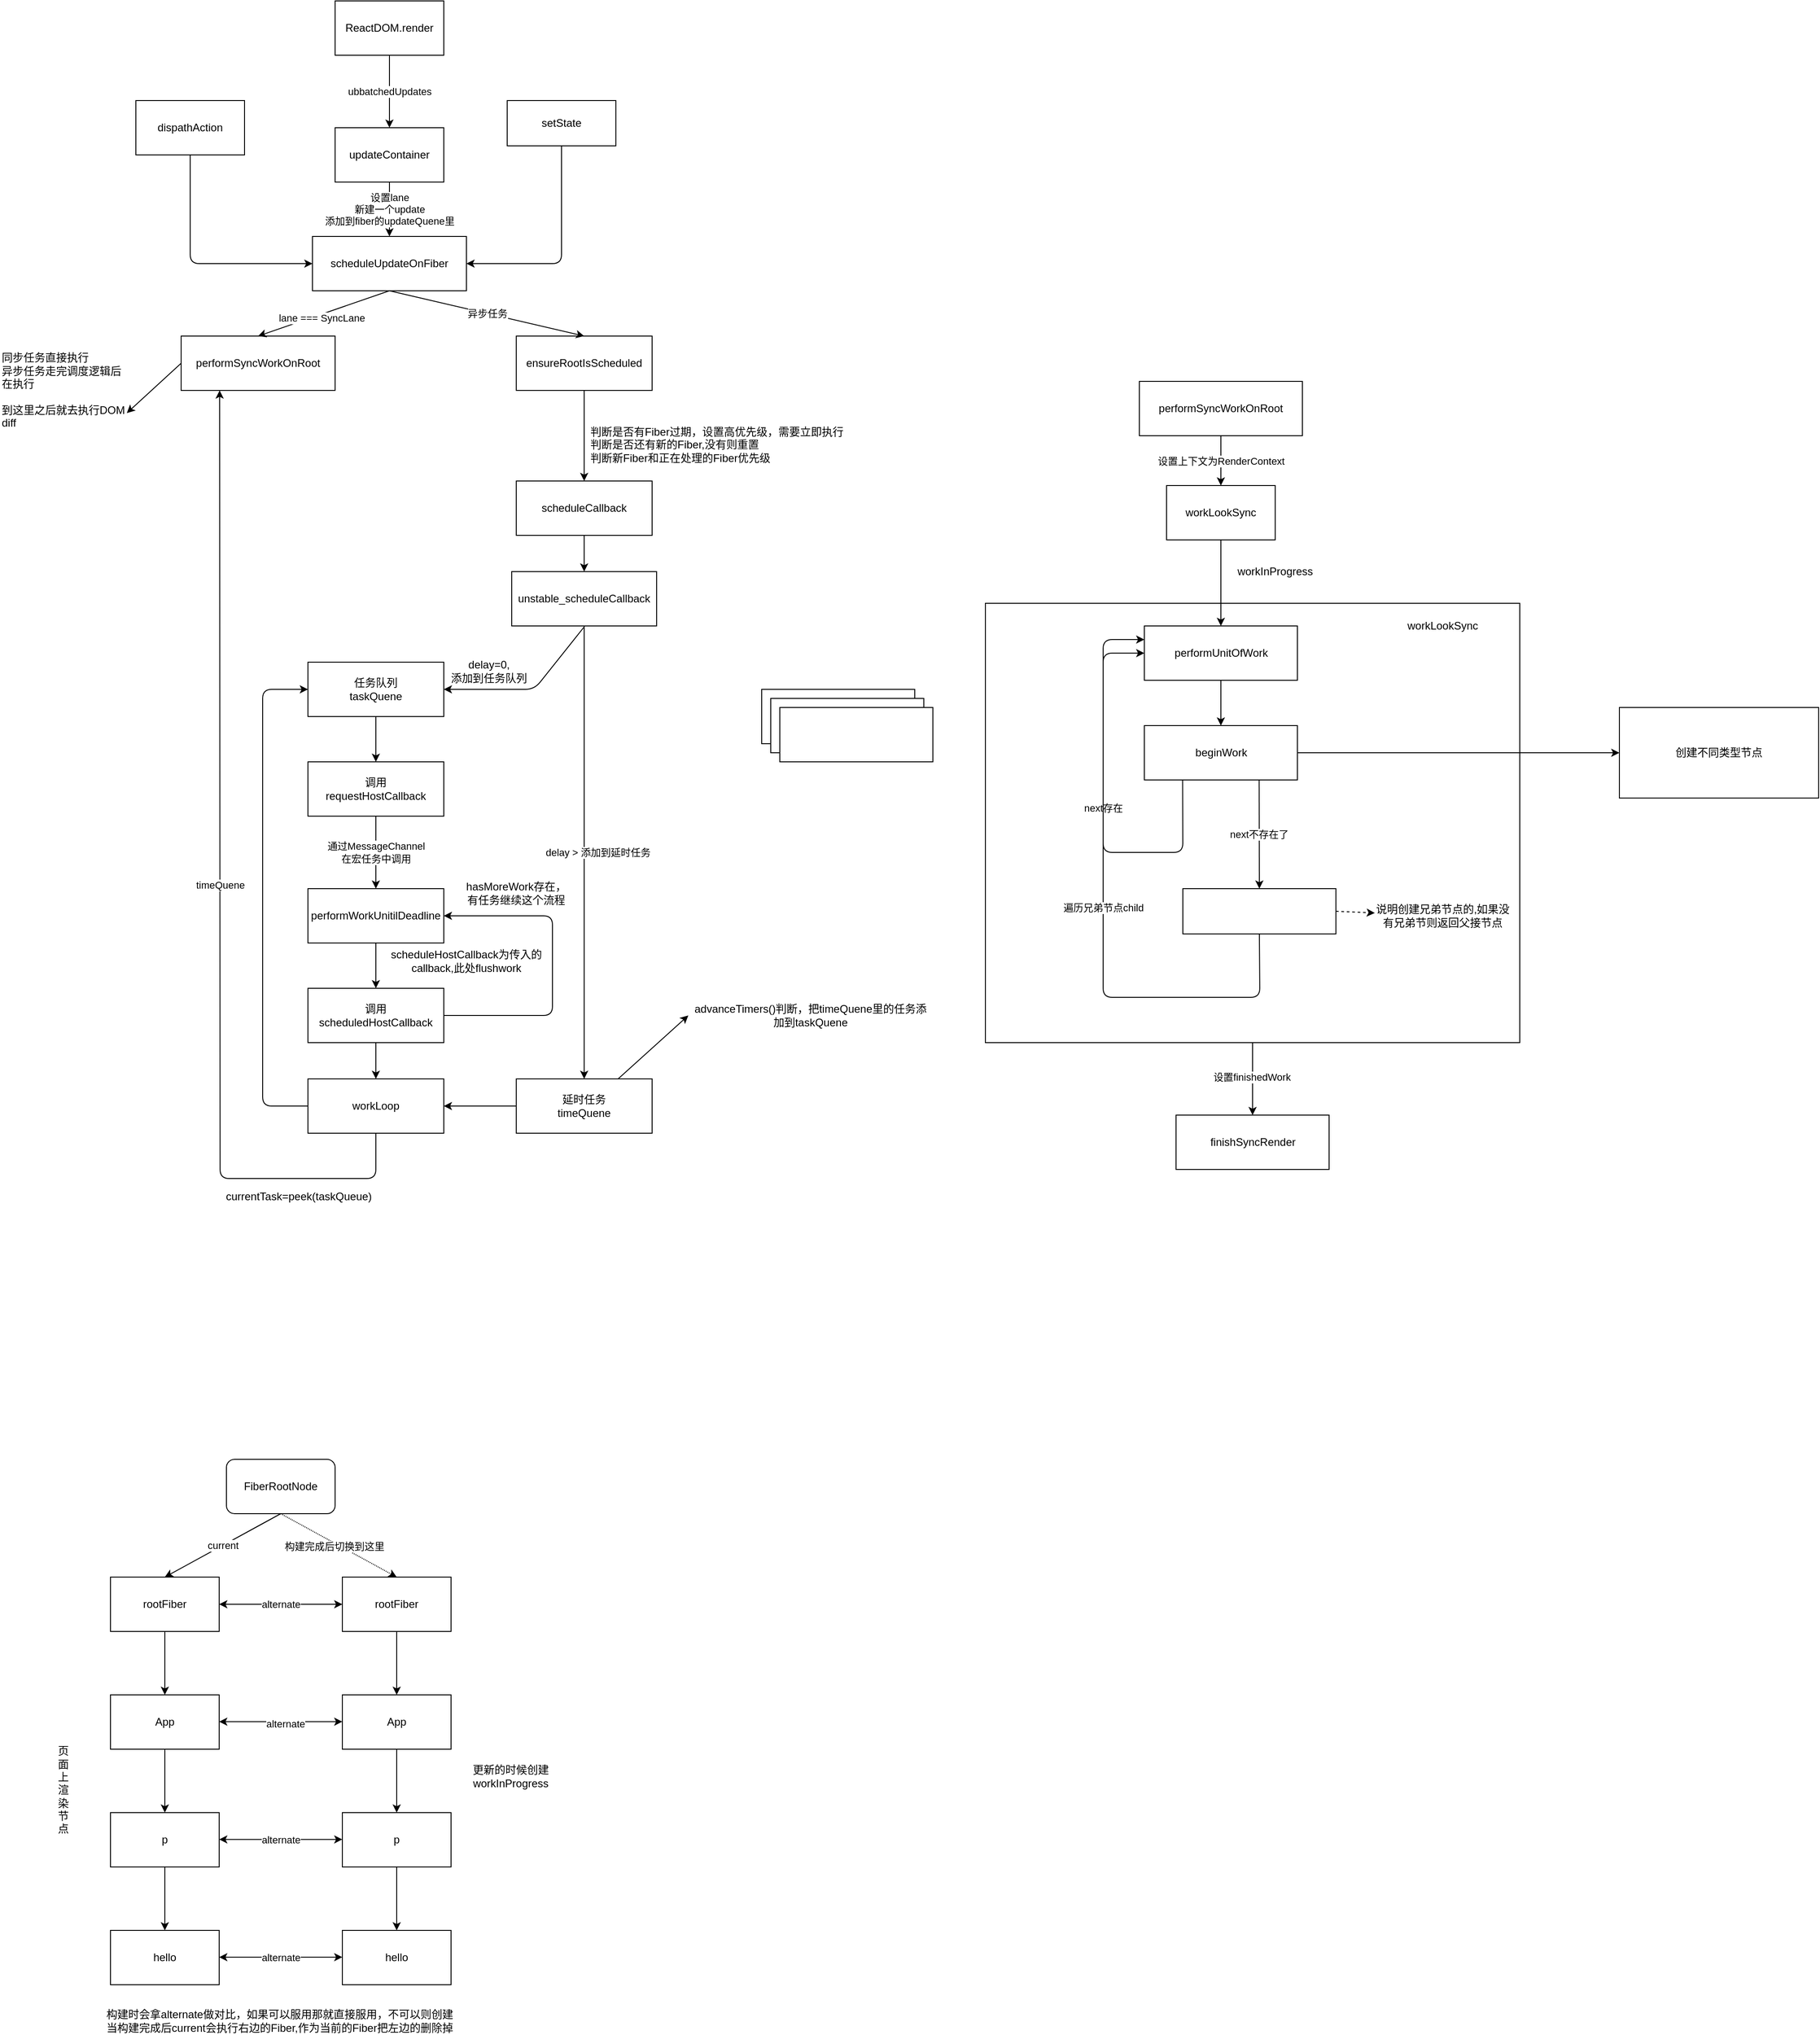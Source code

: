 <mxfile>
    <diagram id="GaLHojAk8yi6TXdrXlnM" name="第 1 页">
        <mxGraphModel dx="732" dy="830" grid="1" gridSize="10" guides="1" tooltips="1" connect="1" arrows="1" fold="1" page="1" pageScale="1" pageWidth="827" pageHeight="1169" math="0" shadow="0">
            <root>
                <mxCell id="0"/>
                <mxCell id="1" parent="0"/>
                <mxCell id="2" value="ubbatchedUpdates" style="edgeStyle=none;html=1;exitX=0.5;exitY=1;exitDx=0;exitDy=0;" parent="1" source="3" target="14" edge="1">
                    <mxGeometry relative="1" as="geometry"/>
                </mxCell>
                <mxCell id="3" value="ReactDOM.render" style="rounded=0;whiteSpace=wrap;html=1;" parent="1" vertex="1">
                    <mxGeometry x="662" y="70" width="120" height="60" as="geometry"/>
                </mxCell>
                <mxCell id="4" style="edgeStyle=none;html=1;exitX=0;exitY=0.5;exitDx=0;exitDy=0;entryX=1;entryY=0.75;entryDx=0;entryDy=0;" parent="1" source="5" target="28" edge="1">
                    <mxGeometry relative="1" as="geometry"/>
                </mxCell>
                <mxCell id="5" value="performSyncWorkOnRoot" style="rounded=0;whiteSpace=wrap;html=1;" parent="1" vertex="1">
                    <mxGeometry x="492" y="440" width="170" height="60" as="geometry"/>
                </mxCell>
                <mxCell id="6" value="dispathAction" style="rounded=0;whiteSpace=wrap;html=1;" parent="1" vertex="1">
                    <mxGeometry x="442" y="180" width="120" height="60" as="geometry"/>
                </mxCell>
                <mxCell id="7" style="edgeStyle=none;html=1;exitX=0.5;exitY=1;exitDx=0;exitDy=0;entryX=0.5;entryY=0;entryDx=0;entryDy=0;" parent="1" source="8" target="21" edge="1">
                    <mxGeometry relative="1" as="geometry"/>
                </mxCell>
                <mxCell id="8" value="ensureRootIsScheduled" style="rounded=0;whiteSpace=wrap;html=1;" parent="1" vertex="1">
                    <mxGeometry x="862" y="440" width="150" height="60" as="geometry"/>
                </mxCell>
                <mxCell id="9" style="edgeStyle=none;html=1;exitX=0.5;exitY=1;exitDx=0;exitDy=0;entryX=0.5;entryY=0;entryDx=0;entryDy=0;" parent="1" source="12" target="5" edge="1">
                    <mxGeometry relative="1" as="geometry"/>
                </mxCell>
                <mxCell id="10" value="lane === SyncLane" style="edgeLabel;html=1;align=center;verticalAlign=middle;resizable=0;points=[];" parent="9" vertex="1" connectable="0">
                    <mxGeometry x="0.048" y="4" relative="1" as="geometry">
                        <mxPoint as="offset"/>
                    </mxGeometry>
                </mxCell>
                <mxCell id="11" value="异步任务" style="edgeStyle=none;html=1;exitX=0.5;exitY=1;exitDx=0;exitDy=0;entryX=0.5;entryY=0;entryDx=0;entryDy=0;" parent="1" source="12" target="8" edge="1">
                    <mxGeometry relative="1" as="geometry">
                        <Array as="points"/>
                    </mxGeometry>
                </mxCell>
                <mxCell id="12" value="scheduleUpdateOnFiber" style="rounded=0;whiteSpace=wrap;html=1;" parent="1" vertex="1">
                    <mxGeometry x="637" y="330" width="170" height="60" as="geometry"/>
                </mxCell>
                <mxCell id="13" value="设置lane&lt;br&gt;新建一个update&lt;br&gt;添加到fiber的updateQuene里" style="edgeStyle=none;html=1;exitX=0.5;exitY=1;exitDx=0;exitDy=0;entryX=0.5;entryY=0;entryDx=0;entryDy=0;" parent="1" source="14" target="12" edge="1">
                    <mxGeometry relative="1" as="geometry"/>
                </mxCell>
                <mxCell id="14" value="updateContainer" style="rounded=0;whiteSpace=wrap;html=1;" parent="1" vertex="1">
                    <mxGeometry x="662" y="210" width="120" height="60" as="geometry"/>
                </mxCell>
                <mxCell id="15" style="edgeStyle=none;html=1;exitX=0.5;exitY=1;exitDx=0;exitDy=0;entryX=1;entryY=0.5;entryDx=0;entryDy=0;" parent="1" source="16" target="12" edge="1">
                    <mxGeometry relative="1" as="geometry">
                        <Array as="points">
                            <mxPoint x="912" y="360"/>
                        </Array>
                    </mxGeometry>
                </mxCell>
                <mxCell id="16" value="setState" style="rounded=0;whiteSpace=wrap;html=1;" parent="1" vertex="1">
                    <mxGeometry x="852" y="180" width="120" height="50" as="geometry"/>
                </mxCell>
                <mxCell id="17" value="" style="endArrow=classic;html=1;exitX=0.5;exitY=1;exitDx=0;exitDy=0;entryX=0;entryY=0.5;entryDx=0;entryDy=0;" parent="1" source="6" target="12" edge="1">
                    <mxGeometry width="50" height="50" relative="1" as="geometry">
                        <mxPoint x="742" y="410" as="sourcePoint"/>
                        <mxPoint x="792" y="360" as="targetPoint"/>
                        <Array as="points">
                            <mxPoint x="502" y="360"/>
                        </Array>
                    </mxGeometry>
                </mxCell>
                <mxCell id="18" value="delay &amp;gt; 添加到延时任务" style="edgeStyle=none;html=1;exitX=0.5;exitY=1;exitDx=0;exitDy=0;entryX=0.5;entryY=0;entryDx=0;entryDy=0;" parent="1" source="19" target="27" edge="1">
                    <mxGeometry y="15" relative="1" as="geometry">
                        <mxPoint as="offset"/>
                    </mxGeometry>
                </mxCell>
                <mxCell id="19" value="unstable_scheduleCallback" style="rounded=0;whiteSpace=wrap;html=1;" parent="1" vertex="1">
                    <mxGeometry x="857" y="700" width="160" height="60" as="geometry"/>
                </mxCell>
                <mxCell id="20" style="edgeStyle=none;html=1;exitX=0.5;exitY=1;exitDx=0;exitDy=0;entryX=0.5;entryY=0;entryDx=0;entryDy=0;" parent="1" source="21" target="19" edge="1">
                    <mxGeometry relative="1" as="geometry"/>
                </mxCell>
                <mxCell id="21" value="scheduleCallback" style="rounded=0;whiteSpace=wrap;html=1;" parent="1" vertex="1">
                    <mxGeometry x="862" y="600" width="150" height="60" as="geometry"/>
                </mxCell>
                <mxCell id="22" value="判断是否有Fiber过期，设置高优先级，需要立即执行&lt;br&gt;判断是否还有新的Fiber,没有则重置&lt;br&gt;判断新Fiber和正在处理的Fiber优先级" style="text;html=1;strokeColor=none;fillColor=none;align=left;verticalAlign=middle;whiteSpace=wrap;rounded=0;" parent="1" vertex="1">
                    <mxGeometry x="942" y="540" width="360" height="40" as="geometry"/>
                </mxCell>
                <mxCell id="23" style="edgeStyle=none;html=1;exitX=0.5;exitY=1;exitDx=0;exitDy=0;entryX=0.5;entryY=0;entryDx=0;entryDy=0;" parent="1" source="24" target="32" edge="1">
                    <mxGeometry relative="1" as="geometry"/>
                </mxCell>
                <mxCell id="24" value="任务队列&lt;br&gt;taskQuene" style="rounded=0;whiteSpace=wrap;html=1;" parent="1" vertex="1">
                    <mxGeometry x="632" y="800" width="150" height="60" as="geometry"/>
                </mxCell>
                <mxCell id="25" style="edgeStyle=none;html=1;exitX=0;exitY=0.5;exitDx=0;exitDy=0;entryX=1;entryY=0.5;entryDx=0;entryDy=0;" parent="1" source="27" target="40" edge="1">
                    <mxGeometry relative="1" as="geometry"/>
                </mxCell>
                <mxCell id="26" style="edgeStyle=none;html=1;exitX=0.75;exitY=0;exitDx=0;exitDy=0;" parent="1" source="27" edge="1">
                    <mxGeometry relative="1" as="geometry">
                        <mxPoint x="1052" y="1190" as="targetPoint"/>
                    </mxGeometry>
                </mxCell>
                <mxCell id="27" value="延时任务&lt;br&gt;timeQuene" style="rounded=0;whiteSpace=wrap;html=1;" parent="1" vertex="1">
                    <mxGeometry x="862" y="1260" width="150" height="60" as="geometry"/>
                </mxCell>
                <mxCell id="28" value="同步任务直接执行&lt;br&gt;异步任务走完调度逻辑后在执行&lt;br&gt;&lt;br&gt;到这里之后就去执行DOM diff" style="text;html=1;strokeColor=none;fillColor=none;align=left;verticalAlign=middle;whiteSpace=wrap;rounded=0;" parent="1" vertex="1">
                    <mxGeometry x="292" y="450" width="140" height="100" as="geometry"/>
                </mxCell>
                <mxCell id="29" value="" style="endArrow=classic;html=1;entryX=1;entryY=0.5;entryDx=0;entryDy=0;" parent="1" target="24" edge="1">
                    <mxGeometry width="50" height="50" relative="1" as="geometry">
                        <mxPoint x="937" y="761" as="sourcePoint"/>
                        <mxPoint x="1002" y="750" as="targetPoint"/>
                        <Array as="points">
                            <mxPoint x="882" y="830"/>
                        </Array>
                    </mxGeometry>
                </mxCell>
                <mxCell id="30" value="delay=0,&lt;br&gt;添加到任务队列" style="text;html=1;strokeColor=none;fillColor=none;align=center;verticalAlign=middle;whiteSpace=wrap;rounded=0;" parent="1" vertex="1">
                    <mxGeometry x="782" y="800" width="100" height="20" as="geometry"/>
                </mxCell>
                <mxCell id="31" value="通过MessageChannel&lt;br&gt;在宏任务中调用" style="edgeStyle=none;html=1;exitX=0.5;exitY=1;exitDx=0;exitDy=0;entryX=0.5;entryY=0;entryDx=0;entryDy=0;" parent="1" source="32" target="37" edge="1">
                    <mxGeometry relative="1" as="geometry">
                        <Array as="points"/>
                    </mxGeometry>
                </mxCell>
                <mxCell id="32" value="调用&lt;br&gt;requestHostCallback" style="rounded=0;whiteSpace=wrap;html=1;" parent="1" vertex="1">
                    <mxGeometry x="632" y="910" width="150" height="60" as="geometry"/>
                </mxCell>
                <mxCell id="33" style="edgeStyle=none;html=1;exitX=0.5;exitY=1;exitDx=0;exitDy=0;entryX=0.5;entryY=0;entryDx=0;entryDy=0;" parent="1" source="35" target="40" edge="1">
                    <mxGeometry relative="1" as="geometry"/>
                </mxCell>
                <mxCell id="34" style="edgeStyle=none;html=1;exitX=1;exitY=0.5;exitDx=0;exitDy=0;entryX=1;entryY=0.5;entryDx=0;entryDy=0;" parent="1" source="35" target="37" edge="1">
                    <mxGeometry relative="1" as="geometry">
                        <mxPoint x="892" y="1060" as="targetPoint"/>
                        <Array as="points">
                            <mxPoint x="902" y="1190"/>
                            <mxPoint x="902" y="1080"/>
                        </Array>
                    </mxGeometry>
                </mxCell>
                <mxCell id="35" value="调用&lt;br&gt;scheduledHostCallback" style="rounded=0;whiteSpace=wrap;html=1;" parent="1" vertex="1">
                    <mxGeometry x="632" y="1160" width="150" height="60" as="geometry"/>
                </mxCell>
                <mxCell id="36" style="edgeStyle=none;html=1;exitX=0.5;exitY=1;exitDx=0;exitDy=0;entryX=0.5;entryY=0;entryDx=0;entryDy=0;" parent="1" source="37" target="35" edge="1">
                    <mxGeometry relative="1" as="geometry"/>
                </mxCell>
                <mxCell id="37" value="performWorkUnitilDeadline" style="rounded=0;whiteSpace=wrap;html=1;" parent="1" vertex="1">
                    <mxGeometry x="632" y="1050" width="150" height="60" as="geometry"/>
                </mxCell>
                <mxCell id="38" value="timeQuene" style="edgeStyle=none;html=1;exitX=0.5;exitY=1;exitDx=0;exitDy=0;entryX=0.25;entryY=1;entryDx=0;entryDy=0;" parent="1" source="40" target="5" edge="1">
                    <mxGeometry relative="1" as="geometry">
                        <mxPoint x="442" y="1000" as="targetPoint"/>
                        <Array as="points">
                            <mxPoint x="707" y="1370"/>
                            <mxPoint x="535" y="1370"/>
                        </Array>
                    </mxGeometry>
                </mxCell>
                <mxCell id="39" style="edgeStyle=none;html=1;exitX=0;exitY=0.5;exitDx=0;exitDy=0;entryX=0;entryY=0.5;entryDx=0;entryDy=0;" parent="1" source="40" target="24" edge="1">
                    <mxGeometry relative="1" as="geometry">
                        <Array as="points">
                            <mxPoint x="582" y="1290"/>
                            <mxPoint x="582" y="1060"/>
                            <mxPoint x="582" y="830"/>
                        </Array>
                    </mxGeometry>
                </mxCell>
                <mxCell id="40" value="workLoop" style="rounded=0;whiteSpace=wrap;html=1;" parent="1" vertex="1">
                    <mxGeometry x="632" y="1260" width="150" height="60" as="geometry"/>
                </mxCell>
                <mxCell id="41" value="scheduleHostCallback为传入的callback,此处flushwork" style="text;html=1;strokeColor=none;fillColor=none;align=center;verticalAlign=middle;whiteSpace=wrap;rounded=0;" parent="1" vertex="1">
                    <mxGeometry x="712" y="1120" width="190" height="20" as="geometry"/>
                </mxCell>
                <mxCell id="42" value="currentTask=peek(taskQueue)" style="text;html=1;strokeColor=none;fillColor=none;align=center;verticalAlign=middle;whiteSpace=wrap;rounded=0;" parent="1" vertex="1">
                    <mxGeometry x="522" y="1380" width="200" height="20" as="geometry"/>
                </mxCell>
                <mxCell id="43" value="advanceTimers()判断，把timeQuene里的任务添加到taskQuene" style="text;html=1;strokeColor=none;fillColor=none;align=center;verticalAlign=middle;whiteSpace=wrap;rounded=0;" parent="1" vertex="1">
                    <mxGeometry x="1052" y="1155" width="270" height="70" as="geometry"/>
                </mxCell>
                <mxCell id="44" value="hasMoreWork存在，有任务继续这个流程" style="text;html=1;strokeColor=none;fillColor=none;align=center;verticalAlign=middle;whiteSpace=wrap;rounded=0;" parent="1" vertex="1">
                    <mxGeometry x="802" y="1040" width="120" height="30" as="geometry"/>
                </mxCell>
                <mxCell id="70" style="edgeStyle=none;html=1;exitX=0.5;exitY=1;exitDx=0;exitDy=0;entryX=0.5;entryY=0;entryDx=0;entryDy=0;" parent="1" source="45" target="65" edge="1">
                    <mxGeometry relative="1" as="geometry"/>
                </mxCell>
                <mxCell id="45" value="p" style="rounded=0;whiteSpace=wrap;html=1;" parent="1" vertex="1">
                    <mxGeometry x="670" y="2070" width="120" height="60" as="geometry"/>
                </mxCell>
                <mxCell id="69" style="edgeStyle=none;html=1;exitX=0.5;exitY=1;exitDx=0;exitDy=0;" parent="1" source="46" target="66" edge="1">
                    <mxGeometry relative="1" as="geometry"/>
                </mxCell>
                <mxCell id="46" value="p" style="rounded=0;whiteSpace=wrap;html=1;" parent="1" vertex="1">
                    <mxGeometry x="414" y="2070" width="120" height="60" as="geometry"/>
                </mxCell>
                <mxCell id="64" style="edgeStyle=none;html=1;exitX=0.5;exitY=1;exitDx=0;exitDy=0;entryX=0.5;entryY=0;entryDx=0;entryDy=0;" parent="1" source="47" target="45" edge="1">
                    <mxGeometry relative="1" as="geometry"/>
                </mxCell>
                <mxCell id="47" value="App" style="rounded=0;whiteSpace=wrap;html=1;" parent="1" vertex="1">
                    <mxGeometry x="670" y="1940" width="120" height="60" as="geometry"/>
                </mxCell>
                <mxCell id="63" style="edgeStyle=none;html=1;exitX=0.5;exitY=1;exitDx=0;exitDy=0;entryX=0.5;entryY=0;entryDx=0;entryDy=0;" parent="1" source="48" target="46" edge="1">
                    <mxGeometry relative="1" as="geometry"/>
                </mxCell>
                <mxCell id="48" value="App" style="rounded=0;whiteSpace=wrap;html=1;" parent="1" vertex="1">
                    <mxGeometry x="414" y="1940" width="120" height="60" as="geometry"/>
                </mxCell>
                <mxCell id="59" style="edgeStyle=none;html=1;exitX=0.5;exitY=1;exitDx=0;exitDy=0;entryX=0.5;entryY=0;entryDx=0;entryDy=0;" parent="1" source="49" target="48" edge="1">
                    <mxGeometry relative="1" as="geometry"/>
                </mxCell>
                <mxCell id="49" value="rootFiber" style="rounded=0;whiteSpace=wrap;html=1;" parent="1" vertex="1">
                    <mxGeometry x="414" y="1810" width="120" height="60" as="geometry"/>
                </mxCell>
                <mxCell id="61" style="edgeStyle=none;html=1;exitX=0.5;exitY=1;exitDx=0;exitDy=0;entryX=0.5;entryY=0;entryDx=0;entryDy=0;" parent="1" source="50" target="47" edge="1">
                    <mxGeometry relative="1" as="geometry">
                        <mxPoint x="730" y="1930" as="targetPoint"/>
                    </mxGeometry>
                </mxCell>
                <mxCell id="50" value="rootFiber" style="rounded=0;whiteSpace=wrap;html=1;" parent="1" vertex="1">
                    <mxGeometry x="670" y="1810" width="120" height="60" as="geometry"/>
                </mxCell>
                <mxCell id="54" value="alternate" style="endArrow=classic;startArrow=classic;html=1;entryX=0;entryY=0.5;entryDx=0;entryDy=0;exitX=1;exitY=0.5;exitDx=0;exitDy=0;" parent="1" source="49" target="50" edge="1">
                    <mxGeometry width="50" height="50" relative="1" as="geometry">
                        <mxPoint x="534" y="1840" as="sourcePoint"/>
                        <mxPoint x="584" y="1810" as="targetPoint"/>
                        <Array as="points">
                            <mxPoint x="534" y="1840"/>
                        </Array>
                    </mxGeometry>
                </mxCell>
                <mxCell id="55" value="alternate" style="endArrow=classic;startArrow=classic;html=1;entryX=0;entryY=0.5;entryDx=0;entryDy=0;exitX=1;exitY=0.5;exitDx=0;exitDy=0;" parent="1" edge="1">
                    <mxGeometry width="50" height="50" relative="1" as="geometry">
                        <mxPoint x="534" y="2099.58" as="sourcePoint"/>
                        <mxPoint x="670" y="2099.58" as="targetPoint"/>
                        <Array as="points">
                            <mxPoint x="534" y="2099.58"/>
                        </Array>
                    </mxGeometry>
                </mxCell>
                <mxCell id="56" value="" style="endArrow=classic;startArrow=classic;html=1;entryX=0;entryY=0.5;entryDx=0;entryDy=0;exitX=1;exitY=0.5;exitDx=0;exitDy=0;" parent="1" edge="1">
                    <mxGeometry width="50" height="50" relative="1" as="geometry">
                        <mxPoint x="534" y="1969.58" as="sourcePoint"/>
                        <mxPoint x="670" y="1969.58" as="targetPoint"/>
                        <Array as="points">
                            <mxPoint x="534" y="1969.58"/>
                        </Array>
                    </mxGeometry>
                </mxCell>
                <mxCell id="71" value="alternate" style="edgeLabel;html=1;align=center;verticalAlign=middle;resizable=0;points=[];" parent="56" vertex="1" connectable="0">
                    <mxGeometry x="0.069" y="-2" relative="1" as="geometry">
                        <mxPoint as="offset"/>
                    </mxGeometry>
                </mxCell>
                <mxCell id="58" value="current" style="edgeStyle=none;html=1;exitX=0.5;exitY=1;exitDx=0;exitDy=0;entryX=0.5;entryY=0;entryDx=0;entryDy=0;" parent="1" source="57" target="49" edge="1">
                    <mxGeometry relative="1" as="geometry">
                        <Array as="points"/>
                    </mxGeometry>
                </mxCell>
                <mxCell id="80" style="edgeStyle=none;html=1;exitX=0.5;exitY=1;exitDx=0;exitDy=0;entryX=0.5;entryY=0;entryDx=0;entryDy=0;dashed=1;dashPattern=1 1;" parent="1" source="57" target="50" edge="1">
                    <mxGeometry relative="1" as="geometry"/>
                </mxCell>
                <mxCell id="81" value="构建完成后切换到这里" style="edgeLabel;html=1;align=center;verticalAlign=middle;resizable=0;points=[];" parent="80" vertex="1" connectable="0">
                    <mxGeometry x="-0.059" y="-3" relative="1" as="geometry">
                        <mxPoint as="offset"/>
                    </mxGeometry>
                </mxCell>
                <mxCell id="57" value="FiberRootNode" style="rounded=1;whiteSpace=wrap;html=1;" parent="1" vertex="1">
                    <mxGeometry x="542" y="1680" width="120" height="60" as="geometry"/>
                </mxCell>
                <mxCell id="65" value="hello" style="rounded=0;whiteSpace=wrap;html=1;" parent="1" vertex="1">
                    <mxGeometry x="670" y="2200" width="120" height="60" as="geometry"/>
                </mxCell>
                <mxCell id="66" value="hello" style="rounded=0;whiteSpace=wrap;html=1;" parent="1" vertex="1">
                    <mxGeometry x="414" y="2200" width="120" height="60" as="geometry"/>
                </mxCell>
                <mxCell id="67" value="alternate" style="endArrow=classic;startArrow=classic;html=1;entryX=0;entryY=0.5;entryDx=0;entryDy=0;exitX=1;exitY=0.5;exitDx=0;exitDy=0;" parent="1" edge="1">
                    <mxGeometry width="50" height="50" relative="1" as="geometry">
                        <mxPoint x="534" y="2229.58" as="sourcePoint"/>
                        <mxPoint x="670" y="2229.58" as="targetPoint"/>
                        <Array as="points">
                            <mxPoint x="534" y="2229.58"/>
                        </Array>
                    </mxGeometry>
                </mxCell>
                <mxCell id="76" value="页面上渲染节点" style="text;html=1;strokeColor=none;fillColor=none;align=center;verticalAlign=middle;whiteSpace=wrap;rounded=0;" parent="1" vertex="1">
                    <mxGeometry x="357" y="1940" width="10" height="210" as="geometry"/>
                </mxCell>
                <mxCell id="77" value="更新的时候创建workInProgress" style="text;html=1;strokeColor=none;fillColor=none;align=center;verticalAlign=middle;whiteSpace=wrap;rounded=0;" parent="1" vertex="1">
                    <mxGeometry x="802" y="1970" width="108" height="120" as="geometry"/>
                </mxCell>
                <mxCell id="79" value="&lt;div style=&quot;text-align: left&quot;&gt;构建时会拿alternate做对比，如果可以服用那就直接服用，不可以则创建&lt;/div&gt;当构建完成后current会执行右边的Fiber,作为当前的Fiber把左边的删除掉" style="text;html=1;strokeColor=none;fillColor=none;align=center;verticalAlign=middle;whiteSpace=wrap;rounded=0;" parent="1" vertex="1">
                    <mxGeometry x="402" y="2290" width="398" height="20" as="geometry"/>
                </mxCell>
                <mxCell id="89" value="设置上下文为RenderContext" style="edgeStyle=none;html=1;exitX=0.5;exitY=1;exitDx=0;exitDy=0;entryX=0.5;entryY=0;entryDx=0;entryDy=0;" parent="1" source="84" target="87" edge="1">
                    <mxGeometry relative="1" as="geometry"/>
                </mxCell>
                <mxCell id="84" value="performSyncWorkOnRoot" style="rounded=0;whiteSpace=wrap;html=1;" parent="1" vertex="1">
                    <mxGeometry x="1550" y="490" width="180" height="60" as="geometry"/>
                </mxCell>
                <mxCell id="111" style="edgeStyle=none;html=1;exitX=0.5;exitY=1;exitDx=0;exitDy=0;" parent="1" source="86" edge="1">
                    <mxGeometry relative="1" as="geometry">
                        <mxPoint x="1675" y="1300.0" as="targetPoint"/>
                    </mxGeometry>
                </mxCell>
                <mxCell id="112" value="设置finishedWork&lt;br&gt;" style="edgeLabel;html=1;align=center;verticalAlign=middle;resizable=0;points=[];" parent="111" vertex="1" connectable="0">
                    <mxGeometry x="-0.059" y="-1" relative="1" as="geometry">
                        <mxPoint as="offset"/>
                    </mxGeometry>
                </mxCell>
                <mxCell id="86" value="" style="rounded=0;whiteSpace=wrap;html=1;fillColor=none;" parent="1" vertex="1">
                    <mxGeometry x="1380" y="735" width="590" height="485" as="geometry"/>
                </mxCell>
                <mxCell id="90" style="edgeStyle=none;html=1;exitX=0.5;exitY=1;exitDx=0;exitDy=0;entryX=0.5;entryY=0;entryDx=0;entryDy=0;" parent="1" source="87" target="94" edge="1">
                    <mxGeometry relative="1" as="geometry"/>
                </mxCell>
                <mxCell id="87" value="workLookSync" style="rounded=0;whiteSpace=wrap;html=1;" parent="1" vertex="1">
                    <mxGeometry x="1580" y="605" width="120" height="60" as="geometry"/>
                </mxCell>
                <mxCell id="91" value="workInProgress" style="text;html=1;strokeColor=none;fillColor=none;align=center;verticalAlign=middle;whiteSpace=wrap;rounded=0;" parent="1" vertex="1">
                    <mxGeometry x="1640" y="690" width="120" height="20" as="geometry"/>
                </mxCell>
                <mxCell id="92" value="" style="rounded=0;whiteSpace=wrap;html=1;" parent="1" vertex="1">
                    <mxGeometry x="1133" y="830" width="169" height="60" as="geometry"/>
                </mxCell>
                <mxCell id="102" value="next不存在了" style="edgeStyle=none;html=1;exitX=0.75;exitY=1;exitDx=0;exitDy=0;entryX=0.5;entryY=0;entryDx=0;entryDy=0;" parent="1" source="93" target="101" edge="1">
                    <mxGeometry relative="1" as="geometry"/>
                </mxCell>
                <mxCell id="106" value="next存在" style="edgeStyle=none;html=1;exitX=0.25;exitY=1;exitDx=0;exitDy=0;entryX=0;entryY=0.5;entryDx=0;entryDy=0;" parent="1" source="93" target="94" edge="1">
                    <mxGeometry relative="1" as="geometry">
                        <mxPoint x="1597.5" y="1000" as="targetPoint"/>
                        <Array as="points">
                            <mxPoint x="1598" y="1010"/>
                            <mxPoint x="1510" y="1010"/>
                            <mxPoint x="1510" y="790"/>
                        </Array>
                    </mxGeometry>
                </mxCell>
                <mxCell id="113" style="edgeStyle=none;html=1;exitX=1;exitY=0.5;exitDx=0;exitDy=0;" parent="1" source="93" edge="1">
                    <mxGeometry relative="1" as="geometry">
                        <mxPoint x="2080" y="900" as="targetPoint"/>
                    </mxGeometry>
                </mxCell>
                <mxCell id="93" value="beginWork" style="rounded=0;whiteSpace=wrap;html=1;" parent="1" vertex="1">
                    <mxGeometry x="1555.5" y="870" width="169" height="60" as="geometry"/>
                </mxCell>
                <mxCell id="97" style="edgeStyle=none;html=1;exitX=0.5;exitY=1;exitDx=0;exitDy=0;" parent="1" source="94" target="93" edge="1">
                    <mxGeometry relative="1" as="geometry"/>
                </mxCell>
                <mxCell id="94" value="performUnitOfWork" style="rounded=0;whiteSpace=wrap;html=1;" parent="1" vertex="1">
                    <mxGeometry x="1555.5" y="760" width="169" height="60" as="geometry"/>
                </mxCell>
                <mxCell id="98" value="" style="rounded=0;whiteSpace=wrap;html=1;" parent="1" vertex="1">
                    <mxGeometry x="1143" y="840" width="169" height="60" as="geometry"/>
                </mxCell>
                <mxCell id="99" value="" style="rounded=0;whiteSpace=wrap;html=1;" parent="1" vertex="1">
                    <mxGeometry x="1153" y="850" width="169" height="60" as="geometry"/>
                </mxCell>
                <mxCell id="100" value="finishSyncRender" style="rounded=0;whiteSpace=wrap;html=1;" parent="1" vertex="1">
                    <mxGeometry x="1590.5" y="1300" width="169" height="60" as="geometry"/>
                </mxCell>
                <mxCell id="107" value="遍历兄弟节点child" style="edgeStyle=none;html=1;exitX=0.5;exitY=1;exitDx=0;exitDy=0;entryX=0;entryY=0.25;entryDx=0;entryDy=0;" parent="1" source="101" target="94" edge="1">
                    <mxGeometry relative="1" as="geometry">
                        <mxPoint x="1510" y="780" as="targetPoint"/>
                        <Array as="points">
                            <mxPoint x="1683" y="1170"/>
                            <mxPoint x="1510" y="1170"/>
                            <mxPoint x="1510" y="775"/>
                        </Array>
                    </mxGeometry>
                </mxCell>
                <mxCell id="108" style="edgeStyle=none;html=1;exitX=1;exitY=0.5;exitDx=0;exitDy=0;dashed=1;" parent="1" source="101" target="109" edge="1">
                    <mxGeometry relative="1" as="geometry">
                        <mxPoint x="1830" y="1074.667" as="targetPoint"/>
                    </mxGeometry>
                </mxCell>
                <mxCell id="101" value="&lt;font color=&quot;#ffffff&quot;&gt;completeUnitOfWork&lt;/font&gt;" style="rounded=0;whiteSpace=wrap;html=1;" parent="1" vertex="1">
                    <mxGeometry x="1598" y="1050" width="169" height="50" as="geometry"/>
                </mxCell>
                <mxCell id="109" value="说明创建兄弟节点的,如果没有兄弟节则返回父接节点" style="text;html=1;strokeColor=none;fillColor=none;align=center;verticalAlign=middle;whiteSpace=wrap;rounded=0;" parent="1" vertex="1">
                    <mxGeometry x="1810" y="1052.34" width="150" height="55.33" as="geometry"/>
                </mxCell>
                <mxCell id="110" value="workLookSync" style="text;html=1;strokeColor=none;fillColor=none;align=center;verticalAlign=middle;whiteSpace=wrap;rounded=0;" parent="1" vertex="1">
                    <mxGeometry x="1865" y="750" width="40" height="20" as="geometry"/>
                </mxCell>
                <mxCell id="114" value="创建不同类型节点" style="rounded=0;whiteSpace=wrap;html=1;fillColor=none;" parent="1" vertex="1">
                    <mxGeometry x="2080" y="850" width="220" height="100" as="geometry"/>
                </mxCell>
            </root>
        </mxGraphModel>
    </diagram>
</mxfile>